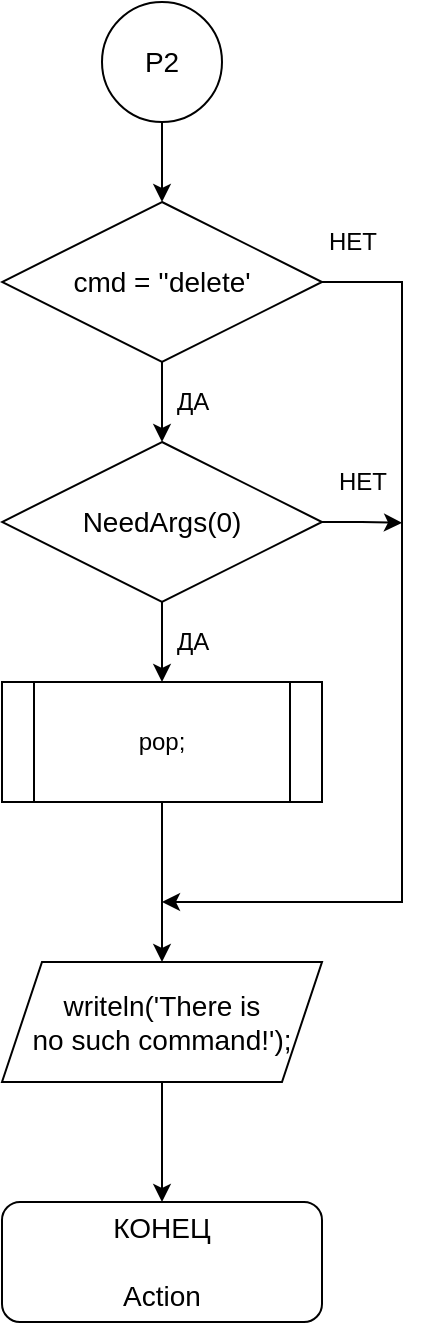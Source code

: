 <mxfile version="14.6.10" type="device"><diagram id="0K6YuWiwBL-AZyPoOihW" name="Page-1"><mxGraphModel dx="1673" dy="-340" grid="1" gridSize="10" guides="1" tooltips="1" connect="1" arrows="1" fold="1" page="1" pageScale="1" pageWidth="827" pageHeight="1169" math="0" shadow="0"><root><mxCell id="0"/><mxCell id="1" parent="0"/><mxCell id="zNl5oziRJ3kKo-PECuMe-99" style="edgeStyle=orthogonalEdgeStyle;rounded=0;orthogonalLoop=1;jettySize=auto;html=1;exitX=0.5;exitY=1;exitDx=0;exitDy=0;entryX=0.5;entryY=0;entryDx=0;entryDy=0;" edge="1" parent="1" source="zNl5oziRJ3kKo-PECuMe-97" target="zNl5oziRJ3kKo-PECuMe-98"><mxGeometry relative="1" as="geometry"/></mxCell><mxCell id="zNl5oziRJ3kKo-PECuMe-97" value="&lt;font style=&quot;font-size: 14px&quot;&gt;P2&lt;/font&gt;" style="ellipse;whiteSpace=wrap;html=1;aspect=fixed;" vertex="1" parent="1"><mxGeometry x="90" y="1200" width="60" height="60" as="geometry"/></mxCell><mxCell id="zNl5oziRJ3kKo-PECuMe-101" style="edgeStyle=orthogonalEdgeStyle;rounded=0;orthogonalLoop=1;jettySize=auto;html=1;exitX=0.5;exitY=1;exitDx=0;exitDy=0;entryX=0.5;entryY=0;entryDx=0;entryDy=0;" edge="1" parent="1" source="zNl5oziRJ3kKo-PECuMe-98" target="zNl5oziRJ3kKo-PECuMe-100"><mxGeometry relative="1" as="geometry"/></mxCell><mxCell id="zNl5oziRJ3kKo-PECuMe-108" style="edgeStyle=orthogonalEdgeStyle;rounded=0;orthogonalLoop=1;jettySize=auto;html=1;exitX=1;exitY=0.5;exitDx=0;exitDy=0;" edge="1" parent="1" source="zNl5oziRJ3kKo-PECuMe-98"><mxGeometry relative="1" as="geometry"><mxPoint x="120" y="1650" as="targetPoint"/><Array as="points"><mxPoint x="240" y="1340"/><mxPoint x="240" y="1650"/></Array></mxGeometry></mxCell><mxCell id="zNl5oziRJ3kKo-PECuMe-98" value="&lt;span style=&quot;font-size: 14px&quot;&gt;cmd =&amp;nbsp;&lt;/span&gt;&lt;span style=&quot;font-size: 14px&quot;&gt;'&lt;/span&gt;&lt;span style=&quot;font-size: 14px&quot;&gt;'delete'&lt;/span&gt;" style="rhombus;whiteSpace=wrap;html=1;" vertex="1" parent="1"><mxGeometry x="40" y="1300" width="160" height="80" as="geometry"/></mxCell><mxCell id="zNl5oziRJ3kKo-PECuMe-103" style="edgeStyle=orthogonalEdgeStyle;rounded=0;orthogonalLoop=1;jettySize=auto;html=1;exitX=0.5;exitY=1;exitDx=0;exitDy=0;entryX=0.5;entryY=0;entryDx=0;entryDy=0;" edge="1" parent="1" source="zNl5oziRJ3kKo-PECuMe-100" target="zNl5oziRJ3kKo-PECuMe-102"><mxGeometry relative="1" as="geometry"/></mxCell><mxCell id="zNl5oziRJ3kKo-PECuMe-109" style="edgeStyle=orthogonalEdgeStyle;rounded=0;orthogonalLoop=1;jettySize=auto;html=1;exitX=1;exitY=0.5;exitDx=0;exitDy=0;" edge="1" parent="1" source="zNl5oziRJ3kKo-PECuMe-100"><mxGeometry relative="1" as="geometry"><mxPoint x="240" y="1460.412" as="targetPoint"/></mxGeometry></mxCell><mxCell id="zNl5oziRJ3kKo-PECuMe-100" value="&lt;span style=&quot;font-size: 14px&quot;&gt;NeedArgs(0)&lt;/span&gt;" style="rhombus;whiteSpace=wrap;html=1;" vertex="1" parent="1"><mxGeometry x="40" y="1420" width="160" height="80" as="geometry"/></mxCell><mxCell id="zNl5oziRJ3kKo-PECuMe-107" style="edgeStyle=orthogonalEdgeStyle;rounded=0;orthogonalLoop=1;jettySize=auto;html=1;exitX=0.5;exitY=1;exitDx=0;exitDy=0;entryX=0.5;entryY=0;entryDx=0;entryDy=0;" edge="1" parent="1" source="zNl5oziRJ3kKo-PECuMe-102" target="zNl5oziRJ3kKo-PECuMe-106"><mxGeometry relative="1" as="geometry"/></mxCell><mxCell id="zNl5oziRJ3kKo-PECuMe-102" value="pop;" style="shape=process;whiteSpace=wrap;html=1;backgroundOutline=1;" vertex="1" parent="1"><mxGeometry x="40" y="1540" width="160" height="60" as="geometry"/></mxCell><mxCell id="zNl5oziRJ3kKo-PECuMe-104" value="ДА" style="text;html=1;align=center;verticalAlign=middle;resizable=0;points=[];autosize=1;strokeColor=none;" vertex="1" parent="1"><mxGeometry x="120" y="1390" width="30" height="20" as="geometry"/></mxCell><mxCell id="zNl5oziRJ3kKo-PECuMe-105" value="ДА" style="text;html=1;align=center;verticalAlign=middle;resizable=0;points=[];autosize=1;strokeColor=none;" vertex="1" parent="1"><mxGeometry x="120" y="1510" width="30" height="20" as="geometry"/></mxCell><mxCell id="zNl5oziRJ3kKo-PECuMe-113" style="edgeStyle=orthogonalEdgeStyle;rounded=0;orthogonalLoop=1;jettySize=auto;html=1;exitX=0.5;exitY=1;exitDx=0;exitDy=0;entryX=0.5;entryY=0;entryDx=0;entryDy=0;" edge="1" parent="1" source="zNl5oziRJ3kKo-PECuMe-106" target="zNl5oziRJ3kKo-PECuMe-112"><mxGeometry relative="1" as="geometry"/></mxCell><mxCell id="zNl5oziRJ3kKo-PECuMe-106" value="&lt;span style=&quot;font-size: 14px&quot;&gt;writeln('There is &lt;br&gt;no such command!');&lt;/span&gt;" style="shape=parallelogram;perimeter=parallelogramPerimeter;whiteSpace=wrap;html=1;fixedSize=1;" vertex="1" parent="1"><mxGeometry x="40" y="1680" width="160" height="60" as="geometry"/></mxCell><mxCell id="zNl5oziRJ3kKo-PECuMe-110" value="НЕТ" style="text;html=1;align=center;verticalAlign=middle;resizable=0;points=[];autosize=1;strokeColor=none;" vertex="1" parent="1"><mxGeometry x="195" y="1310" width="40" height="20" as="geometry"/></mxCell><mxCell id="zNl5oziRJ3kKo-PECuMe-111" value="НЕТ" style="text;html=1;align=center;verticalAlign=middle;resizable=0;points=[];autosize=1;strokeColor=none;" vertex="1" parent="1"><mxGeometry x="200" y="1430" width="40" height="20" as="geometry"/></mxCell><mxCell id="zNl5oziRJ3kKo-PECuMe-112" value="&lt;font style=&quot;font-size: 14px&quot;&gt;КОНЕЦ&lt;br&gt;&lt;br&gt;Action&lt;br&gt;&lt;/font&gt;" style="rounded=1;whiteSpace=wrap;html=1;" vertex="1" parent="1"><mxGeometry x="40" y="1800" width="160" height="60" as="geometry"/></mxCell></root></mxGraphModel></diagram></mxfile>